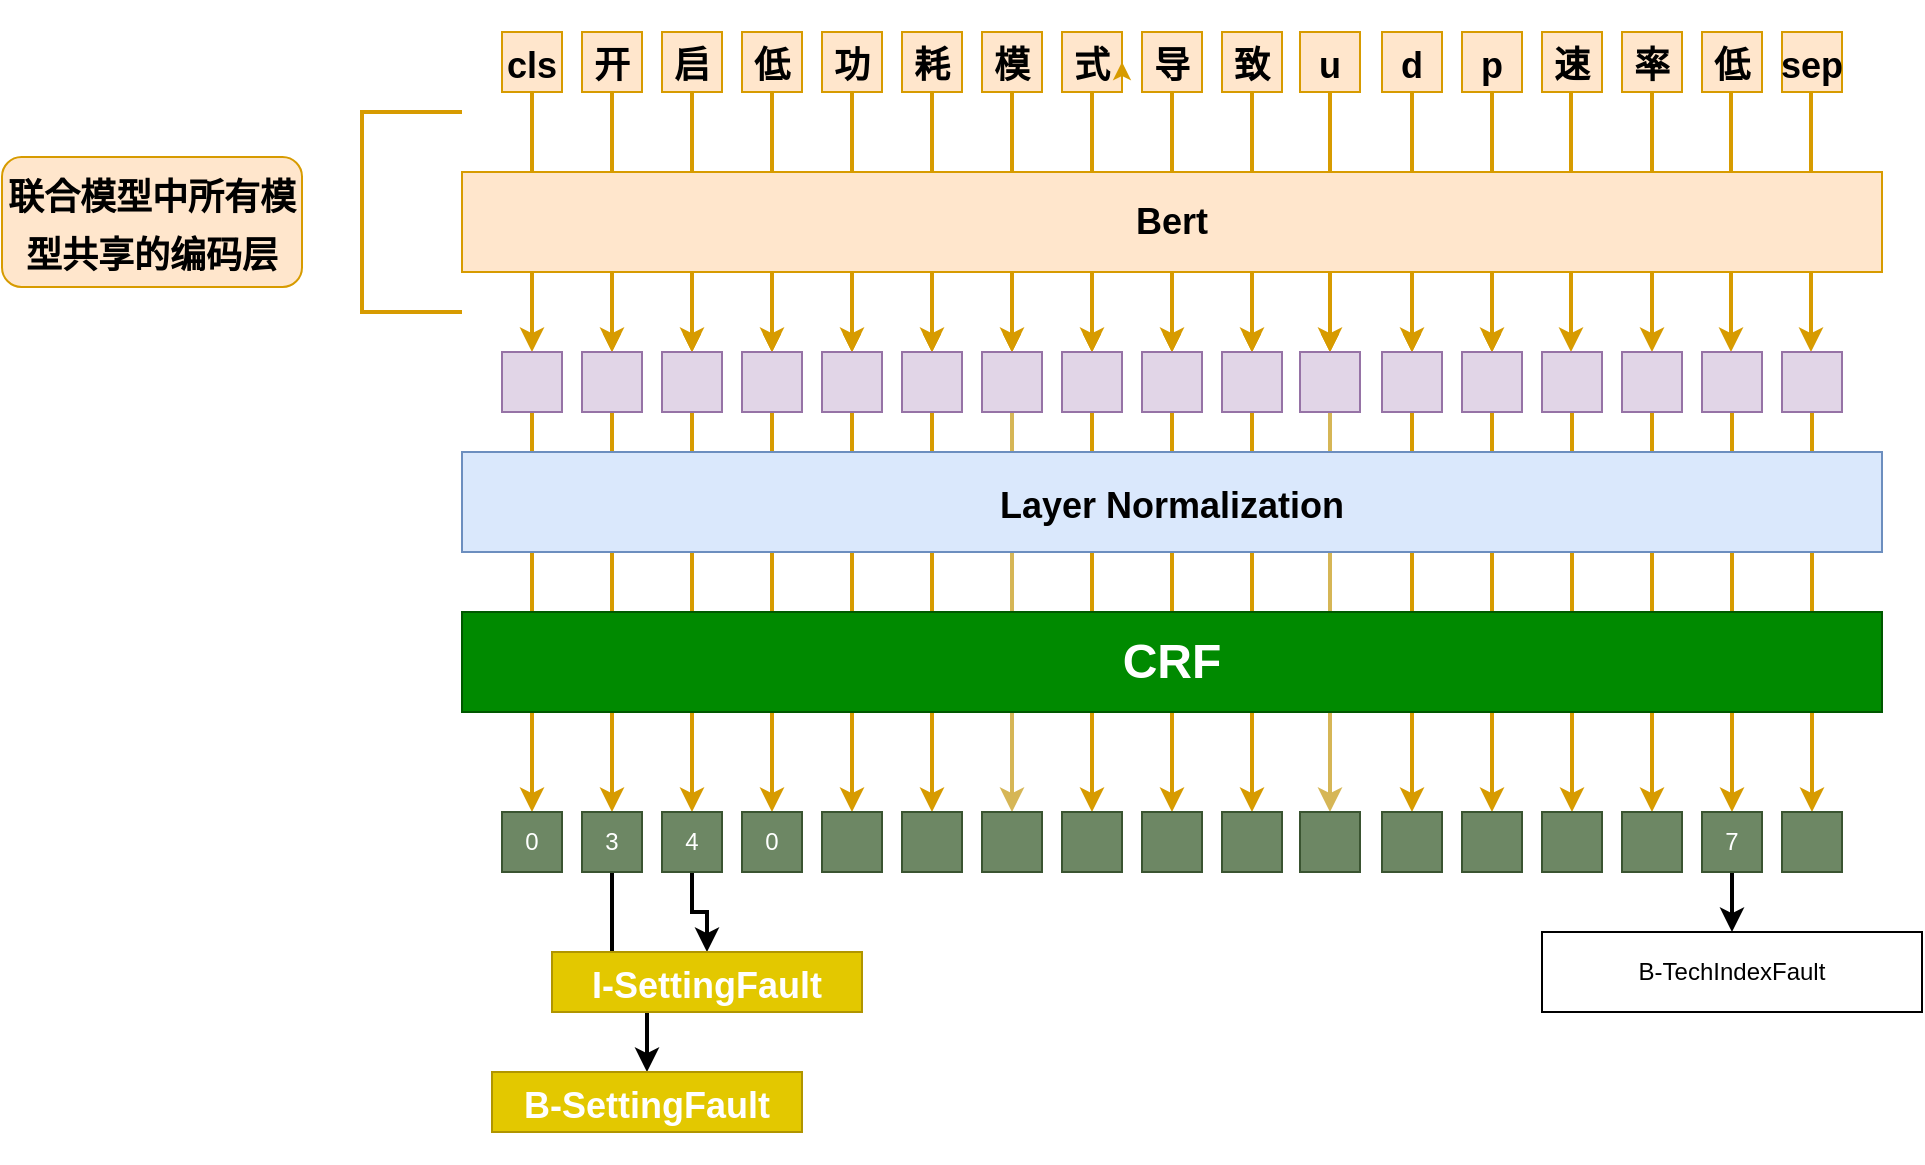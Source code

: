 <mxfile version="13.4.8" type="github"><diagram id="T-ORzZ9KdeRtovZSjIdl" name="Page-1"><mxGraphModel dx="2249" dy="762" grid="1" gridSize="10" guides="1" tooltips="1" connect="1" arrows="1" fold="1" page="1" pageScale="1" pageWidth="827" pageHeight="1169" math="0" shadow="0"><root><mxCell id="0"/><mxCell id="1" parent="0"/><mxCell id="8D8bKTPe_nqyVJf1hXeh-1" value="&lt;h1&gt;&lt;font style=&quot;font-size: 18px&quot;&gt;cls&lt;/font&gt;&lt;/h1&gt;" style="whiteSpace=wrap;html=1;aspect=fixed;fillColor=#ffe6cc;strokeColor=#d79b00;" vertex="1" parent="1"><mxGeometry x="70" y="50" width="30" height="30" as="geometry"/></mxCell><mxCell id="8D8bKTPe_nqyVJf1hXeh-30" style="edgeStyle=orthogonalEdgeStyle;rounded=0;orthogonalLoop=1;jettySize=auto;html=1;exitX=0.5;exitY=1;exitDx=0;exitDy=0;fillColor=#ffe6cc;strokeColor=#d79b00;" edge="1" parent="1" source="8D8bKTPe_nqyVJf1hXeh-2"><mxGeometry relative="1" as="geometry"><mxPoint x="125" y="210" as="targetPoint"/></mxGeometry></mxCell><mxCell id="8D8bKTPe_nqyVJf1hXeh-2" value="&lt;h1&gt;&lt;font style=&quot;font-size: 18px&quot;&gt;开&lt;/font&gt;&lt;/h1&gt;" style="whiteSpace=wrap;html=1;aspect=fixed;fillColor=#ffe6cc;strokeColor=#d79b00;" vertex="1" parent="1"><mxGeometry x="110" y="50" width="30" height="30" as="geometry"/></mxCell><mxCell id="8D8bKTPe_nqyVJf1hXeh-3" value="&lt;h1&gt;&lt;font style=&quot;font-size: 18px&quot;&gt;速&lt;/font&gt;&lt;/h1&gt;" style="whiteSpace=wrap;html=1;aspect=fixed;fillColor=#ffe6cc;strokeColor=#d79b00;" vertex="1" parent="1"><mxGeometry x="590" y="50" width="30" height="30" as="geometry"/></mxCell><mxCell id="8D8bKTPe_nqyVJf1hXeh-20" style="edgeStyle=orthogonalEdgeStyle;rounded=0;orthogonalLoop=1;jettySize=auto;html=1;exitX=0;exitY=0.5;exitDx=0;exitDy=0;fillColor=#ffe6cc;strokeColor=#d79b00;" edge="1" parent="1" source="8D8bKTPe_nqyVJf1hXeh-5"><mxGeometry relative="1" as="geometry"><mxPoint x="250" y="70" as="targetPoint"/></mxGeometry></mxCell><mxCell id="8D8bKTPe_nqyVJf1hXeh-34" style="edgeStyle=orthogonalEdgeStyle;rounded=0;orthogonalLoop=1;jettySize=auto;html=1;exitX=0.5;exitY=1;exitDx=0;exitDy=0;fillColor=#ffe6cc;strokeColor=#d79b00;" edge="1" parent="1" source="8D8bKTPe_nqyVJf1hXeh-4"><mxGeometry relative="1" as="geometry"><mxPoint x="205" y="210" as="targetPoint"/></mxGeometry></mxCell><mxCell id="8D8bKTPe_nqyVJf1hXeh-4" value="&lt;h1&gt;&lt;font style=&quot;font-size: 18px&quot;&gt;低&lt;/font&gt;&lt;/h1&gt;" style="whiteSpace=wrap;html=1;aspect=fixed;fillColor=#ffe6cc;strokeColor=#d79b00;" vertex="1" parent="1"><mxGeometry x="190" y="50" width="30" height="30" as="geometry"/></mxCell><mxCell id="8D8bKTPe_nqyVJf1hXeh-36" style="edgeStyle=orthogonalEdgeStyle;rounded=0;orthogonalLoop=1;jettySize=auto;html=1;fillColor=#ffe6cc;strokeColor=#d79b00;" edge="1" parent="1" source="8D8bKTPe_nqyVJf1hXeh-6"><mxGeometry relative="1" as="geometry"><mxPoint x="285" y="210" as="targetPoint"/></mxGeometry></mxCell><mxCell id="8D8bKTPe_nqyVJf1hXeh-6" value="&lt;h1&gt;&lt;font style=&quot;font-size: 18px&quot;&gt;耗&lt;/font&gt;&lt;/h1&gt;" style="whiteSpace=wrap;html=1;aspect=fixed;fillColor=#ffe6cc;strokeColor=#d79b00;" vertex="1" parent="1"><mxGeometry x="270" y="50" width="30" height="30" as="geometry"/></mxCell><mxCell id="8D8bKTPe_nqyVJf1hXeh-37" style="edgeStyle=orthogonalEdgeStyle;rounded=0;orthogonalLoop=1;jettySize=auto;html=1;fillColor=#ffe6cc;strokeColor=#d79b00;" edge="1" parent="1" source="8D8bKTPe_nqyVJf1hXeh-7"><mxGeometry relative="1" as="geometry"><mxPoint x="325" y="210" as="targetPoint"/></mxGeometry></mxCell><mxCell id="8D8bKTPe_nqyVJf1hXeh-7" value="&lt;h1&gt;&lt;font style=&quot;font-size: 18px&quot;&gt;模&lt;/font&gt;&lt;/h1&gt;" style="whiteSpace=wrap;html=1;aspect=fixed;fillColor=#ffe6cc;strokeColor=#d79b00;" vertex="1" parent="1"><mxGeometry x="310" y="50" width="30" height="30" as="geometry"/></mxCell><mxCell id="8D8bKTPe_nqyVJf1hXeh-38" style="edgeStyle=orthogonalEdgeStyle;rounded=0;orthogonalLoop=1;jettySize=auto;html=1;fillColor=#ffe6cc;strokeColor=#d79b00;" edge="1" parent="1" source="8D8bKTPe_nqyVJf1hXeh-8"><mxGeometry relative="1" as="geometry"><mxPoint x="365" y="210" as="targetPoint"/></mxGeometry></mxCell><mxCell id="8D8bKTPe_nqyVJf1hXeh-8" value="&lt;h1&gt;&lt;font style=&quot;font-size: 18px&quot;&gt;式&lt;/font&gt;&lt;/h1&gt;" style="whiteSpace=wrap;html=1;aspect=fixed;fillColor=#ffe6cc;strokeColor=#d79b00;" vertex="1" parent="1"><mxGeometry x="350" y="50" width="30" height="30" as="geometry"/></mxCell><mxCell id="8D8bKTPe_nqyVJf1hXeh-39" style="edgeStyle=orthogonalEdgeStyle;rounded=0;orthogonalLoop=1;jettySize=auto;html=1;fillColor=#ffe6cc;strokeColor=#d79b00;" edge="1" parent="1" source="8D8bKTPe_nqyVJf1hXeh-9"><mxGeometry relative="1" as="geometry"><mxPoint x="405" y="210" as="targetPoint"/></mxGeometry></mxCell><mxCell id="8D8bKTPe_nqyVJf1hXeh-9" value="&lt;h1&gt;&lt;font style=&quot;font-size: 18px&quot;&gt;导&lt;/font&gt;&lt;/h1&gt;" style="whiteSpace=wrap;html=1;aspect=fixed;fillColor=#ffe6cc;strokeColor=#d79b00;" vertex="1" parent="1"><mxGeometry x="390" y="50" width="30" height="30" as="geometry"/></mxCell><mxCell id="8D8bKTPe_nqyVJf1hXeh-40" style="edgeStyle=orthogonalEdgeStyle;rounded=0;orthogonalLoop=1;jettySize=auto;html=1;fillColor=#ffe6cc;strokeColor=#d79b00;" edge="1" parent="1" source="8D8bKTPe_nqyVJf1hXeh-10"><mxGeometry relative="1" as="geometry"><mxPoint x="445" y="210" as="targetPoint"/></mxGeometry></mxCell><mxCell id="8D8bKTPe_nqyVJf1hXeh-10" value="&lt;h1&gt;&lt;font style=&quot;font-size: 18px&quot;&gt;致&lt;/font&gt;&lt;/h1&gt;" style="whiteSpace=wrap;html=1;aspect=fixed;fillColor=#ffe6cc;strokeColor=#d79b00;" vertex="1" parent="1"><mxGeometry x="430" y="50" width="30" height="30" as="geometry"/></mxCell><mxCell id="8D8bKTPe_nqyVJf1hXeh-41" style="edgeStyle=orthogonalEdgeStyle;rounded=0;orthogonalLoop=1;jettySize=auto;html=1;fillColor=#ffe6cc;strokeColor=#d79b00;" edge="1" parent="1" source="8D8bKTPe_nqyVJf1hXeh-11"><mxGeometry relative="1" as="geometry"><mxPoint x="484" y="210" as="targetPoint"/></mxGeometry></mxCell><mxCell id="8D8bKTPe_nqyVJf1hXeh-11" value="&lt;h1&gt;&lt;font style=&quot;font-size: 18px&quot;&gt;u&lt;/font&gt;&lt;/h1&gt;" style="whiteSpace=wrap;html=1;aspect=fixed;fillColor=#ffe6cc;strokeColor=#d79b00;" vertex="1" parent="1"><mxGeometry x="469" y="50" width="30" height="30" as="geometry"/></mxCell><mxCell id="8D8bKTPe_nqyVJf1hXeh-42" style="edgeStyle=orthogonalEdgeStyle;rounded=0;orthogonalLoop=1;jettySize=auto;html=1;fillColor=#ffe6cc;strokeColor=#d79b00;" edge="1" parent="1" source="8D8bKTPe_nqyVJf1hXeh-12"><mxGeometry relative="1" as="geometry"><mxPoint x="525" y="210" as="targetPoint"/></mxGeometry></mxCell><mxCell id="8D8bKTPe_nqyVJf1hXeh-12" value="&lt;h1&gt;&lt;font style=&quot;font-size: 18px&quot;&gt;d&lt;/font&gt;&lt;/h1&gt;" style="whiteSpace=wrap;html=1;aspect=fixed;fillColor=#ffe6cc;strokeColor=#d79b00;" vertex="1" parent="1"><mxGeometry x="510" y="50" width="30" height="30" as="geometry"/></mxCell><mxCell id="8D8bKTPe_nqyVJf1hXeh-43" style="edgeStyle=orthogonalEdgeStyle;rounded=0;orthogonalLoop=1;jettySize=auto;html=1;fillColor=#ffe6cc;strokeColor=#d79b00;" edge="1" parent="1" source="8D8bKTPe_nqyVJf1hXeh-13"><mxGeometry relative="1" as="geometry"><mxPoint x="565" y="210" as="targetPoint"/></mxGeometry></mxCell><mxCell id="8D8bKTPe_nqyVJf1hXeh-13" value="&lt;h1&gt;&lt;font style=&quot;font-size: 18px&quot;&gt;p&lt;/font&gt;&lt;/h1&gt;" style="whiteSpace=wrap;html=1;aspect=fixed;fillColor=#ffe6cc;strokeColor=#d79b00;" vertex="1" parent="1"><mxGeometry x="550" y="50" width="30" height="30" as="geometry"/></mxCell><mxCell id="8D8bKTPe_nqyVJf1hXeh-45" style="edgeStyle=orthogonalEdgeStyle;rounded=0;orthogonalLoop=1;jettySize=auto;html=1;fillColor=#ffe6cc;strokeColor=#d79b00;strokeWidth=2;" edge="1" parent="1" source="8D8bKTPe_nqyVJf1hXeh-14"><mxGeometry relative="1" as="geometry"><mxPoint x="645" y="210" as="targetPoint"/></mxGeometry></mxCell><mxCell id="8D8bKTPe_nqyVJf1hXeh-14" value="&lt;h1&gt;&lt;font style=&quot;font-size: 18px&quot;&gt;率&lt;/font&gt;&lt;/h1&gt;" style="whiteSpace=wrap;html=1;aspect=fixed;fillColor=#ffe6cc;strokeColor=#d79b00;" vertex="1" parent="1"><mxGeometry x="630" y="50" width="30" height="30" as="geometry"/></mxCell><mxCell id="8D8bKTPe_nqyVJf1hXeh-15" value="&lt;h1&gt;&lt;font style=&quot;font-size: 18px&quot;&gt;低&lt;/font&gt;&lt;/h1&gt;" style="whiteSpace=wrap;html=1;aspect=fixed;fillColor=#ffe6cc;strokeColor=#d79b00;" vertex="1" parent="1"><mxGeometry x="670" y="50" width="30" height="30" as="geometry"/></mxCell><mxCell id="8D8bKTPe_nqyVJf1hXeh-16" value="&lt;h1&gt;&lt;font style=&quot;font-size: 18px&quot;&gt;sep&lt;/font&gt;&lt;/h1&gt;" style="whiteSpace=wrap;html=1;aspect=fixed;fillColor=#ffe6cc;strokeColor=#d79b00;" vertex="1" parent="1"><mxGeometry x="710" y="50" width="30" height="30" as="geometry"/></mxCell><mxCell id="8D8bKTPe_nqyVJf1hXeh-17" style="edgeStyle=orthogonalEdgeStyle;rounded=0;orthogonalLoop=1;jettySize=auto;html=1;exitX=1;exitY=0.75;exitDx=0;exitDy=0;entryX=1;entryY=0.5;entryDx=0;entryDy=0;fillColor=#ffe6cc;strokeColor=#d79b00;" edge="1" parent="1" source="8D8bKTPe_nqyVJf1hXeh-8" target="8D8bKTPe_nqyVJf1hXeh-8"><mxGeometry relative="1" as="geometry"/></mxCell><mxCell id="8D8bKTPe_nqyVJf1hXeh-33" style="edgeStyle=orthogonalEdgeStyle;rounded=0;orthogonalLoop=1;jettySize=auto;html=1;exitX=0.5;exitY=1;exitDx=0;exitDy=0;fillColor=#ffe6cc;strokeColor=#d79b00;" edge="1" parent="1" source="8D8bKTPe_nqyVJf1hXeh-19"><mxGeometry relative="1" as="geometry"><mxPoint x="165" y="210" as="targetPoint"/></mxGeometry></mxCell><mxCell id="8D8bKTPe_nqyVJf1hXeh-19" value="&lt;h1&gt;&lt;font style=&quot;font-size: 18px&quot;&gt;启&lt;/font&gt;&lt;/h1&gt;" style="whiteSpace=wrap;html=1;aspect=fixed;fillColor=#ffe6cc;strokeColor=#d79b00;" vertex="1" parent="1"><mxGeometry x="150" y="50" width="30" height="30" as="geometry"/></mxCell><mxCell id="8D8bKTPe_nqyVJf1hXeh-35" style="edgeStyle=orthogonalEdgeStyle;rounded=0;orthogonalLoop=1;jettySize=auto;html=1;fillColor=#ffe6cc;strokeColor=#d79b00;" edge="1" parent="1" source="8D8bKTPe_nqyVJf1hXeh-5"><mxGeometry relative="1" as="geometry"><mxPoint x="245" y="210" as="targetPoint"/></mxGeometry></mxCell><mxCell id="8D8bKTPe_nqyVJf1hXeh-5" value="&lt;h1&gt;&lt;font style=&quot;font-size: 18px&quot;&gt;功&lt;/font&gt;&lt;/h1&gt;" style="whiteSpace=wrap;html=1;aspect=fixed;fillColor=#ffe6cc;strokeColor=#d79b00;" vertex="1" parent="1"><mxGeometry x="230" y="50" width="30" height="30" as="geometry"/></mxCell><mxCell id="8D8bKTPe_nqyVJf1hXeh-23" value="&lt;h1&gt;&lt;font style=&quot;font-size: 18px&quot;&gt;cls&lt;/font&gt;&lt;/h1&gt;" style="whiteSpace=wrap;html=1;aspect=fixed;fillColor=#ffe6cc;strokeColor=#d79b00;" vertex="1" parent="1"><mxGeometry x="70" y="50" width="30" height="30" as="geometry"/></mxCell><mxCell id="8D8bKTPe_nqyVJf1hXeh-24" value="&lt;h1&gt;&lt;font style=&quot;font-size: 18px&quot;&gt;cls&lt;/font&gt;&lt;/h1&gt;" style="whiteSpace=wrap;html=1;aspect=fixed;fillColor=#ffe6cc;strokeColor=#d79b00;" vertex="1" parent="1"><mxGeometry x="70" y="50" width="30" height="30" as="geometry"/></mxCell><mxCell id="8D8bKTPe_nqyVJf1hXeh-27" style="edgeStyle=orthogonalEdgeStyle;rounded=0;orthogonalLoop=1;jettySize=auto;html=1;exitX=0.5;exitY=1;exitDx=0;exitDy=0;fillColor=#ffe6cc;strokeColor=#d79b00;strokeWidth=2;" edge="1" parent="1" source="8D8bKTPe_nqyVJf1hXeh-24"><mxGeometry relative="1" as="geometry"><mxPoint x="85" y="210" as="targetPoint"/></mxGeometry></mxCell><mxCell id="8D8bKTPe_nqyVJf1hXeh-62" style="edgeStyle=orthogonalEdgeStyle;rounded=0;orthogonalLoop=1;jettySize=auto;html=1;fillColor=#ffe6cc;strokeColor=#d79b00;" edge="1" parent="1"><mxGeometry relative="1" as="geometry"><mxPoint x="565" y="210" as="targetPoint"/><mxPoint x="565" y="80" as="sourcePoint"/></mxGeometry></mxCell><mxCell id="8D8bKTPe_nqyVJf1hXeh-63" style="edgeStyle=orthogonalEdgeStyle;rounded=0;orthogonalLoop=1;jettySize=auto;html=1;fillColor=#ffe6cc;strokeColor=#d79b00;" edge="1" parent="1"><mxGeometry relative="1" as="geometry"><mxPoint x="525" y="210" as="targetPoint"/><mxPoint x="525" y="80" as="sourcePoint"/></mxGeometry></mxCell><mxCell id="8D8bKTPe_nqyVJf1hXeh-64" style="edgeStyle=orthogonalEdgeStyle;rounded=0;orthogonalLoop=1;jettySize=auto;html=1;fillColor=#ffe6cc;strokeColor=#d79b00;" edge="1" parent="1"><mxGeometry relative="1" as="geometry"><mxPoint x="484" y="210" as="targetPoint"/><mxPoint x="484" y="80" as="sourcePoint"/></mxGeometry></mxCell><mxCell id="8D8bKTPe_nqyVJf1hXeh-65" style="edgeStyle=orthogonalEdgeStyle;rounded=0;orthogonalLoop=1;jettySize=auto;html=1;fillColor=#ffe6cc;strokeColor=#d79b00;" edge="1" parent="1"><mxGeometry relative="1" as="geometry"><mxPoint x="445" y="210" as="targetPoint"/><mxPoint x="445" y="80" as="sourcePoint"/></mxGeometry></mxCell><mxCell id="8D8bKTPe_nqyVJf1hXeh-66" style="edgeStyle=orthogonalEdgeStyle;rounded=0;orthogonalLoop=1;jettySize=auto;html=1;fillColor=#ffe6cc;strokeColor=#d79b00;" edge="1" parent="1"><mxGeometry relative="1" as="geometry"><mxPoint x="405" y="210" as="targetPoint"/><mxPoint x="405" y="80" as="sourcePoint"/></mxGeometry></mxCell><mxCell id="8D8bKTPe_nqyVJf1hXeh-67" style="edgeStyle=orthogonalEdgeStyle;rounded=0;orthogonalLoop=1;jettySize=auto;html=1;fillColor=#ffe6cc;strokeColor=#d79b00;" edge="1" parent="1"><mxGeometry relative="1" as="geometry"><mxPoint x="365" y="210" as="targetPoint"/><mxPoint x="365" y="80" as="sourcePoint"/></mxGeometry></mxCell><mxCell id="8D8bKTPe_nqyVJf1hXeh-68" style="edgeStyle=orthogonalEdgeStyle;rounded=0;orthogonalLoop=1;jettySize=auto;html=1;fillColor=#ffe6cc;strokeColor=#d79b00;" edge="1" parent="1"><mxGeometry relative="1" as="geometry"><mxPoint x="325" y="210" as="targetPoint"/><mxPoint x="325" y="80" as="sourcePoint"/></mxGeometry></mxCell><mxCell id="8D8bKTPe_nqyVJf1hXeh-69" style="edgeStyle=orthogonalEdgeStyle;rounded=0;orthogonalLoop=1;jettySize=auto;html=1;fillColor=#ffe6cc;strokeColor=#d79b00;" edge="1" parent="1"><mxGeometry relative="1" as="geometry"><mxPoint x="285" y="210" as="targetPoint"/><mxPoint x="285" y="80" as="sourcePoint"/></mxGeometry></mxCell><mxCell id="8D8bKTPe_nqyVJf1hXeh-70" style="edgeStyle=orthogonalEdgeStyle;rounded=0;orthogonalLoop=1;jettySize=auto;html=1;fillColor=#ffe6cc;strokeColor=#d79b00;" edge="1" parent="1"><mxGeometry relative="1" as="geometry"><mxPoint x="245" y="210" as="targetPoint"/><mxPoint x="245" y="80" as="sourcePoint"/></mxGeometry></mxCell><mxCell id="8D8bKTPe_nqyVJf1hXeh-71" style="edgeStyle=orthogonalEdgeStyle;rounded=0;orthogonalLoop=1;jettySize=auto;html=1;exitX=0.5;exitY=1;exitDx=0;exitDy=0;fillColor=#ffe6cc;strokeColor=#d79b00;" edge="1" parent="1"><mxGeometry relative="1" as="geometry"><mxPoint x="205" y="210" as="targetPoint"/><mxPoint x="205" y="80" as="sourcePoint"/></mxGeometry></mxCell><mxCell id="8D8bKTPe_nqyVJf1hXeh-72" style="edgeStyle=orthogonalEdgeStyle;rounded=0;orthogonalLoop=1;jettySize=auto;html=1;exitX=0.5;exitY=1;exitDx=0;exitDy=0;fillColor=#ffe6cc;strokeColor=#d79b00;" edge="1" parent="1"><mxGeometry relative="1" as="geometry"><mxPoint x="165" y="210" as="targetPoint"/><mxPoint x="165" y="80" as="sourcePoint"/></mxGeometry></mxCell><mxCell id="8D8bKTPe_nqyVJf1hXeh-73" style="edgeStyle=orthogonalEdgeStyle;rounded=0;orthogonalLoop=1;jettySize=auto;html=1;fillColor=#ffe6cc;strokeColor=#d79b00;strokeWidth=2;" edge="1" parent="1"><mxGeometry relative="1" as="geometry"><mxPoint x="724.5" y="210" as="targetPoint"/><mxPoint x="724.5" y="80" as="sourcePoint"/><Array as="points"><mxPoint x="724.5" y="140"/><mxPoint x="724.5" y="140"/></Array></mxGeometry></mxCell><mxCell id="8D8bKTPe_nqyVJf1hXeh-74" style="edgeStyle=orthogonalEdgeStyle;rounded=0;orthogonalLoop=1;jettySize=auto;html=1;fillColor=#ffe6cc;strokeColor=#d79b00;strokeWidth=2;" edge="1" parent="1"><mxGeometry relative="1" as="geometry"><mxPoint x="684.5" y="210" as="targetPoint"/><mxPoint x="684.5" y="80" as="sourcePoint"/></mxGeometry></mxCell><mxCell id="8D8bKTPe_nqyVJf1hXeh-75" style="edgeStyle=orthogonalEdgeStyle;rounded=0;orthogonalLoop=1;jettySize=auto;html=1;fillColor=#ffe6cc;strokeColor=#d79b00;strokeWidth=2;" edge="1" parent="1"><mxGeometry relative="1" as="geometry"><mxPoint x="604.5" y="210" as="targetPoint"/><mxPoint x="604.5" y="80" as="sourcePoint"/><Array as="points"><mxPoint x="604.5" y="120"/><mxPoint x="604.5" y="120"/></Array></mxGeometry></mxCell><mxCell id="8D8bKTPe_nqyVJf1hXeh-76" style="edgeStyle=orthogonalEdgeStyle;rounded=0;orthogonalLoop=1;jettySize=auto;html=1;fillColor=#ffe6cc;strokeColor=#d79b00;strokeWidth=2;" edge="1" parent="1"><mxGeometry relative="1" as="geometry"><mxPoint x="565" y="210" as="targetPoint"/><mxPoint x="565" y="80" as="sourcePoint"/></mxGeometry></mxCell><mxCell id="8D8bKTPe_nqyVJf1hXeh-77" style="edgeStyle=orthogonalEdgeStyle;rounded=0;orthogonalLoop=1;jettySize=auto;html=1;fillColor=#ffe6cc;strokeColor=#d79b00;strokeWidth=2;" edge="1" parent="1"><mxGeometry relative="1" as="geometry"><mxPoint x="525" y="210" as="targetPoint"/><mxPoint x="525" y="80" as="sourcePoint"/></mxGeometry></mxCell><mxCell id="8D8bKTPe_nqyVJf1hXeh-78" style="edgeStyle=orthogonalEdgeStyle;rounded=0;orthogonalLoop=1;jettySize=auto;html=1;fillColor=#ffe6cc;strokeColor=#d79b00;strokeWidth=2;" edge="1" parent="1"><mxGeometry relative="1" as="geometry"><mxPoint x="484" y="210" as="targetPoint"/><mxPoint x="484" y="80" as="sourcePoint"/></mxGeometry></mxCell><mxCell id="8D8bKTPe_nqyVJf1hXeh-79" style="edgeStyle=orthogonalEdgeStyle;rounded=0;orthogonalLoop=1;jettySize=auto;html=1;fillColor=#ffe6cc;strokeColor=#d79b00;strokeWidth=2;" edge="1" parent="1"><mxGeometry relative="1" as="geometry"><mxPoint x="445" y="210" as="targetPoint"/><mxPoint x="445" y="80" as="sourcePoint"/></mxGeometry></mxCell><mxCell id="8D8bKTPe_nqyVJf1hXeh-80" style="edgeStyle=orthogonalEdgeStyle;rounded=0;orthogonalLoop=1;jettySize=auto;html=1;fillColor=#ffe6cc;strokeColor=#d79b00;strokeWidth=2;" edge="1" parent="1"><mxGeometry relative="1" as="geometry"><mxPoint x="405" y="210" as="targetPoint"/><mxPoint x="405" y="80" as="sourcePoint"/></mxGeometry></mxCell><mxCell id="8D8bKTPe_nqyVJf1hXeh-81" style="edgeStyle=orthogonalEdgeStyle;rounded=0;orthogonalLoop=1;jettySize=auto;html=1;fillColor=#ffe6cc;strokeColor=#d79b00;strokeWidth=2;" edge="1" parent="1"><mxGeometry relative="1" as="geometry"><mxPoint x="365" y="210" as="targetPoint"/><mxPoint x="365" y="80" as="sourcePoint"/></mxGeometry></mxCell><mxCell id="8D8bKTPe_nqyVJf1hXeh-82" style="edgeStyle=orthogonalEdgeStyle;rounded=0;orthogonalLoop=1;jettySize=auto;html=1;fillColor=#ffe6cc;strokeColor=#d79b00;strokeWidth=2;" edge="1" parent="1"><mxGeometry relative="1" as="geometry"><mxPoint x="325" y="210" as="targetPoint"/><mxPoint x="325" y="80" as="sourcePoint"/></mxGeometry></mxCell><mxCell id="8D8bKTPe_nqyVJf1hXeh-83" style="edgeStyle=orthogonalEdgeStyle;rounded=0;orthogonalLoop=1;jettySize=auto;html=1;fillColor=#ffe6cc;strokeColor=#d79b00;strokeWidth=2;" edge="1" parent="1"><mxGeometry relative="1" as="geometry"><mxPoint x="285" y="210" as="targetPoint"/><mxPoint x="285" y="80" as="sourcePoint"/></mxGeometry></mxCell><mxCell id="8D8bKTPe_nqyVJf1hXeh-84" style="edgeStyle=orthogonalEdgeStyle;rounded=0;orthogonalLoop=1;jettySize=auto;html=1;fillColor=#ffe6cc;strokeColor=#d79b00;strokeWidth=2;" edge="1" parent="1"><mxGeometry relative="1" as="geometry"><mxPoint x="245" y="210" as="targetPoint"/><mxPoint x="245" y="80" as="sourcePoint"/></mxGeometry></mxCell><mxCell id="8D8bKTPe_nqyVJf1hXeh-85" style="edgeStyle=orthogonalEdgeStyle;rounded=0;orthogonalLoop=1;jettySize=auto;html=1;exitX=0.5;exitY=1;exitDx=0;exitDy=0;fillColor=#ffe6cc;strokeColor=#d79b00;strokeWidth=2;" edge="1" parent="1"><mxGeometry relative="1" as="geometry"><mxPoint x="205" y="210" as="targetPoint"/><mxPoint x="205" y="80" as="sourcePoint"/></mxGeometry></mxCell><mxCell id="8D8bKTPe_nqyVJf1hXeh-86" style="edgeStyle=orthogonalEdgeStyle;rounded=0;orthogonalLoop=1;jettySize=auto;html=1;exitX=0.5;exitY=1;exitDx=0;exitDy=0;fillColor=#ffe6cc;strokeColor=#d79b00;strokeWidth=2;" edge="1" parent="1"><mxGeometry relative="1" as="geometry"><mxPoint x="165" y="210" as="targetPoint"/><mxPoint x="165" y="80" as="sourcePoint"/></mxGeometry></mxCell><mxCell id="8D8bKTPe_nqyVJf1hXeh-87" style="edgeStyle=orthogonalEdgeStyle;rounded=0;orthogonalLoop=1;jettySize=auto;html=1;exitX=0.5;exitY=1;exitDx=0;exitDy=0;fillColor=#ffe6cc;strokeColor=#d79b00;strokeWidth=2;" edge="1" parent="1"><mxGeometry relative="1" as="geometry"><mxPoint x="125" y="210" as="targetPoint"/><mxPoint x="125" y="80" as="sourcePoint"/></mxGeometry></mxCell><mxCell id="8D8bKTPe_nqyVJf1hXeh-88" value="&lt;font style=&quot;font-size: 18px&quot;&gt;&lt;b&gt;Bert&lt;/b&gt;&lt;/font&gt;" style="rounded=0;whiteSpace=wrap;html=1;fillColor=#ffe6cc;strokeColor=#d79b00;" vertex="1" parent="1"><mxGeometry x="50" y="120" width="710" height="50" as="geometry"/></mxCell><mxCell id="8D8bKTPe_nqyVJf1hXeh-89" value="" style="whiteSpace=wrap;html=1;aspect=fixed;fillColor=#ffe6cc;strokeColor=#d79b00;" vertex="1" parent="1"><mxGeometry x="70" y="210" width="30" height="30" as="geometry"/></mxCell><mxCell id="8D8bKTPe_nqyVJf1hXeh-120" style="edgeStyle=orthogonalEdgeStyle;rounded=0;orthogonalLoop=1;jettySize=auto;html=1;strokeWidth=2;fillColor=#ffe6cc;strokeColor=#d79b00;" edge="1" parent="1" source="8D8bKTPe_nqyVJf1hXeh-90"><mxGeometry relative="1" as="geometry"><mxPoint x="125" y="440" as="targetPoint"/></mxGeometry></mxCell><mxCell id="8D8bKTPe_nqyVJf1hXeh-90" value="" style="whiteSpace=wrap;html=1;aspect=fixed;fillColor=#e1d5e7;strokeColor=#9673a6;" vertex="1" parent="1"><mxGeometry x="110" y="210" width="30" height="30" as="geometry"/></mxCell><mxCell id="8D8bKTPe_nqyVJf1hXeh-121" style="edgeStyle=orthogonalEdgeStyle;rounded=0;orthogonalLoop=1;jettySize=auto;html=1;strokeWidth=2;fillColor=#ffe6cc;strokeColor=#d79b00;" edge="1" parent="1" source="8D8bKTPe_nqyVJf1hXeh-91"><mxGeometry relative="1" as="geometry"><mxPoint x="165" y="440" as="targetPoint"/></mxGeometry></mxCell><mxCell id="8D8bKTPe_nqyVJf1hXeh-91" value="" style="whiteSpace=wrap;html=1;aspect=fixed;fillColor=#e1d5e7;strokeColor=#9673a6;" vertex="1" parent="1"><mxGeometry x="150" y="210" width="30" height="30" as="geometry"/></mxCell><mxCell id="8D8bKTPe_nqyVJf1hXeh-122" style="edgeStyle=orthogonalEdgeStyle;rounded=0;orthogonalLoop=1;jettySize=auto;html=1;strokeWidth=2;fillColor=#ffe6cc;strokeColor=#d79b00;" edge="1" parent="1" source="8D8bKTPe_nqyVJf1hXeh-92"><mxGeometry relative="1" as="geometry"><mxPoint x="205" y="440" as="targetPoint"/></mxGeometry></mxCell><mxCell id="8D8bKTPe_nqyVJf1hXeh-92" value="" style="whiteSpace=wrap;html=1;aspect=fixed;fillColor=#e1d5e7;strokeColor=#9673a6;" vertex="1" parent="1"><mxGeometry x="190" y="210" width="30" height="30" as="geometry"/></mxCell><mxCell id="8D8bKTPe_nqyVJf1hXeh-123" style="edgeStyle=orthogonalEdgeStyle;rounded=0;orthogonalLoop=1;jettySize=auto;html=1;strokeWidth=2;fillColor=#ffe6cc;strokeColor=#d79b00;" edge="1" parent="1" source="8D8bKTPe_nqyVJf1hXeh-93"><mxGeometry relative="1" as="geometry"><mxPoint x="245" y="440" as="targetPoint"/></mxGeometry></mxCell><mxCell id="8D8bKTPe_nqyVJf1hXeh-93" value="" style="whiteSpace=wrap;html=1;aspect=fixed;fillColor=#e1d5e7;strokeColor=#9673a6;" vertex="1" parent="1"><mxGeometry x="230" y="210" width="30" height="30" as="geometry"/></mxCell><mxCell id="8D8bKTPe_nqyVJf1hXeh-124" style="edgeStyle=orthogonalEdgeStyle;rounded=0;orthogonalLoop=1;jettySize=auto;html=1;strokeWidth=2;fillColor=#ffe6cc;strokeColor=#d79b00;" edge="1" parent="1" source="8D8bKTPe_nqyVJf1hXeh-94"><mxGeometry relative="1" as="geometry"><mxPoint x="285" y="440" as="targetPoint"/></mxGeometry></mxCell><mxCell id="8D8bKTPe_nqyVJf1hXeh-94" value="" style="whiteSpace=wrap;html=1;aspect=fixed;fillColor=#e1d5e7;strokeColor=#9673a6;" vertex="1" parent="1"><mxGeometry x="270" y="210" width="30" height="30" as="geometry"/></mxCell><mxCell id="8D8bKTPe_nqyVJf1hXeh-138" style="edgeStyle=orthogonalEdgeStyle;rounded=0;orthogonalLoop=1;jettySize=auto;html=1;strokeWidth=2;fillColor=#fff2cc;strokeColor=#d6b656;" edge="1" parent="1" source="8D8bKTPe_nqyVJf1hXeh-95"><mxGeometry relative="1" as="geometry"><mxPoint x="325" y="440" as="targetPoint"/></mxGeometry></mxCell><mxCell id="8D8bKTPe_nqyVJf1hXeh-95" value="" style="whiteSpace=wrap;html=1;aspect=fixed;fillColor=#e1d5e7;strokeColor=#9673a6;" vertex="1" parent="1"><mxGeometry x="310" y="210" width="30" height="30" as="geometry"/></mxCell><mxCell id="8D8bKTPe_nqyVJf1hXeh-126" style="edgeStyle=orthogonalEdgeStyle;rounded=0;orthogonalLoop=1;jettySize=auto;html=1;strokeWidth=2;fillColor=#ffe6cc;strokeColor=#d79b00;" edge="1" parent="1" source="8D8bKTPe_nqyVJf1hXeh-96"><mxGeometry relative="1" as="geometry"><mxPoint x="365" y="440" as="targetPoint"/></mxGeometry></mxCell><mxCell id="8D8bKTPe_nqyVJf1hXeh-96" value="" style="whiteSpace=wrap;html=1;aspect=fixed;fillColor=#e1d5e7;strokeColor=#9673a6;" vertex="1" parent="1"><mxGeometry x="350" y="210" width="30" height="30" as="geometry"/></mxCell><mxCell id="8D8bKTPe_nqyVJf1hXeh-127" style="edgeStyle=orthogonalEdgeStyle;rounded=0;orthogonalLoop=1;jettySize=auto;html=1;strokeWidth=2;fillColor=#ffe6cc;strokeColor=#d79b00;" edge="1" parent="1" source="8D8bKTPe_nqyVJf1hXeh-97"><mxGeometry relative="1" as="geometry"><mxPoint x="405" y="440" as="targetPoint"/></mxGeometry></mxCell><mxCell id="8D8bKTPe_nqyVJf1hXeh-97" value="" style="whiteSpace=wrap;html=1;aspect=fixed;fillColor=#e1d5e7;strokeColor=#9673a6;" vertex="1" parent="1"><mxGeometry x="390" y="210" width="30" height="30" as="geometry"/></mxCell><mxCell id="8D8bKTPe_nqyVJf1hXeh-128" style="edgeStyle=orthogonalEdgeStyle;rounded=0;orthogonalLoop=1;jettySize=auto;html=1;strokeWidth=2;fillColor=#ffe6cc;strokeColor=#d79b00;" edge="1" parent="1" source="8D8bKTPe_nqyVJf1hXeh-98"><mxGeometry relative="1" as="geometry"><mxPoint x="445" y="440" as="targetPoint"/></mxGeometry></mxCell><mxCell id="8D8bKTPe_nqyVJf1hXeh-98" value="" style="whiteSpace=wrap;html=1;aspect=fixed;fillColor=#e1d5e7;strokeColor=#9673a6;" vertex="1" parent="1"><mxGeometry x="430" y="210" width="30" height="30" as="geometry"/></mxCell><mxCell id="8D8bKTPe_nqyVJf1hXeh-139" style="edgeStyle=orthogonalEdgeStyle;rounded=0;orthogonalLoop=1;jettySize=auto;html=1;strokeWidth=2;fillColor=#fff2cc;strokeColor=#d6b656;" edge="1" parent="1" source="8D8bKTPe_nqyVJf1hXeh-99"><mxGeometry relative="1" as="geometry"><mxPoint x="484" y="440" as="targetPoint"/></mxGeometry></mxCell><mxCell id="8D8bKTPe_nqyVJf1hXeh-99" value="" style="whiteSpace=wrap;html=1;aspect=fixed;fillColor=#e1d5e7;strokeColor=#9673a6;" vertex="1" parent="1"><mxGeometry x="469" y="210" width="30" height="30" as="geometry"/></mxCell><mxCell id="8D8bKTPe_nqyVJf1hXeh-130" style="edgeStyle=orthogonalEdgeStyle;rounded=0;orthogonalLoop=1;jettySize=auto;html=1;strokeWidth=2;fillColor=#ffe6cc;strokeColor=#d79b00;" edge="1" parent="1" source="8D8bKTPe_nqyVJf1hXeh-100"><mxGeometry relative="1" as="geometry"><mxPoint x="525" y="440" as="targetPoint"/></mxGeometry></mxCell><mxCell id="8D8bKTPe_nqyVJf1hXeh-100" value="" style="whiteSpace=wrap;html=1;aspect=fixed;fillColor=#e1d5e7;strokeColor=#9673a6;" vertex="1" parent="1"><mxGeometry x="510" y="210" width="30" height="30" as="geometry"/></mxCell><mxCell id="8D8bKTPe_nqyVJf1hXeh-131" style="edgeStyle=orthogonalEdgeStyle;rounded=0;orthogonalLoop=1;jettySize=auto;html=1;strokeWidth=2;fillColor=#ffe6cc;strokeColor=#d79b00;" edge="1" parent="1" source="8D8bKTPe_nqyVJf1hXeh-101"><mxGeometry relative="1" as="geometry"><mxPoint x="565" y="440" as="targetPoint"/></mxGeometry></mxCell><mxCell id="8D8bKTPe_nqyVJf1hXeh-101" value="" style="whiteSpace=wrap;html=1;aspect=fixed;fillColor=#e1d5e7;strokeColor=#9673a6;" vertex="1" parent="1"><mxGeometry x="550" y="210" width="30" height="30" as="geometry"/></mxCell><mxCell id="8D8bKTPe_nqyVJf1hXeh-132" style="edgeStyle=orthogonalEdgeStyle;rounded=0;orthogonalLoop=1;jettySize=auto;html=1;strokeWidth=2;fillColor=#ffe6cc;strokeColor=#d79b00;" edge="1" parent="1" source="8D8bKTPe_nqyVJf1hXeh-102"><mxGeometry relative="1" as="geometry"><mxPoint x="605" y="440" as="targetPoint"/></mxGeometry></mxCell><mxCell id="8D8bKTPe_nqyVJf1hXeh-102" value="" style="whiteSpace=wrap;html=1;aspect=fixed;fillColor=#e1d5e7;strokeColor=#9673a6;" vertex="1" parent="1"><mxGeometry x="590" y="210" width="30" height="30" as="geometry"/></mxCell><mxCell id="8D8bKTPe_nqyVJf1hXeh-133" style="edgeStyle=orthogonalEdgeStyle;rounded=0;orthogonalLoop=1;jettySize=auto;html=1;strokeWidth=2;fillColor=#ffe6cc;strokeColor=#d79b00;" edge="1" parent="1" source="8D8bKTPe_nqyVJf1hXeh-103"><mxGeometry relative="1" as="geometry"><mxPoint x="645" y="440" as="targetPoint"/></mxGeometry></mxCell><mxCell id="8D8bKTPe_nqyVJf1hXeh-103" value="" style="whiteSpace=wrap;html=1;aspect=fixed;fillColor=#e1d5e7;strokeColor=#9673a6;" vertex="1" parent="1"><mxGeometry x="630" y="210" width="30" height="30" as="geometry"/></mxCell><mxCell id="8D8bKTPe_nqyVJf1hXeh-134" style="edgeStyle=orthogonalEdgeStyle;rounded=0;orthogonalLoop=1;jettySize=auto;html=1;strokeWidth=2;fillColor=#ffe6cc;strokeColor=#d79b00;" edge="1" parent="1" source="8D8bKTPe_nqyVJf1hXeh-104"><mxGeometry relative="1" as="geometry"><mxPoint x="685" y="440" as="targetPoint"/></mxGeometry></mxCell><mxCell id="8D8bKTPe_nqyVJf1hXeh-104" value="" style="whiteSpace=wrap;html=1;aspect=fixed;fillColor=#e1d5e7;strokeColor=#9673a6;" vertex="1" parent="1"><mxGeometry x="670" y="210" width="30" height="30" as="geometry"/></mxCell><mxCell id="8D8bKTPe_nqyVJf1hXeh-135" style="edgeStyle=orthogonalEdgeStyle;rounded=0;orthogonalLoop=1;jettySize=auto;html=1;strokeWidth=2;fillColor=#ffe6cc;strokeColor=#d79b00;" edge="1" parent="1" source="8D8bKTPe_nqyVJf1hXeh-105"><mxGeometry relative="1" as="geometry"><mxPoint x="725" y="440" as="targetPoint"/></mxGeometry></mxCell><mxCell id="8D8bKTPe_nqyVJf1hXeh-105" value="" style="whiteSpace=wrap;html=1;aspect=fixed;fillColor=#e1d5e7;strokeColor=#9673a6;" vertex="1" parent="1"><mxGeometry x="710" y="210" width="30" height="30" as="geometry"/></mxCell><mxCell id="8D8bKTPe_nqyVJf1hXeh-106" value="" style="whiteSpace=wrap;html=1;aspect=fixed;fillColor=#ffe6cc;strokeColor=#d79b00;" vertex="1" parent="1"><mxGeometry x="70" y="210" width="30" height="30" as="geometry"/></mxCell><mxCell id="8D8bKTPe_nqyVJf1hXeh-107" value="" style="whiteSpace=wrap;html=1;aspect=fixed;fillColor=#ffe6cc;strokeColor=#d79b00;" vertex="1" parent="1"><mxGeometry x="70" y="210" width="30" height="30" as="geometry"/></mxCell><mxCell id="8D8bKTPe_nqyVJf1hXeh-119" style="edgeStyle=orthogonalEdgeStyle;rounded=0;orthogonalLoop=1;jettySize=auto;html=1;exitX=0.5;exitY=1;exitDx=0;exitDy=0;strokeWidth=2;fillColor=#ffe6cc;strokeColor=#d79b00;" edge="1" parent="1" source="8D8bKTPe_nqyVJf1hXeh-108"><mxGeometry relative="1" as="geometry"><mxPoint x="85" y="440" as="targetPoint"/></mxGeometry></mxCell><mxCell id="8D8bKTPe_nqyVJf1hXeh-108" value="" style="whiteSpace=wrap;html=1;aspect=fixed;fillColor=#e1d5e7;strokeColor=#9673a6;" vertex="1" parent="1"><mxGeometry x="70" y="210" width="30" height="30" as="geometry"/></mxCell><mxCell id="8D8bKTPe_nqyVJf1hXeh-114" value="" style="strokeWidth=2;html=1;shape=mxgraph.flowchart.annotation_1;align=left;pointerEvents=1;fillColor=#ffe6cc;strokeColor=#d79b00;" vertex="1" parent="1"><mxGeometry y="90" width="50" height="100" as="geometry"/></mxCell><mxCell id="8D8bKTPe_nqyVJf1hXeh-117" value="&lt;h1&gt;&lt;font style=&quot;font-size: 18px&quot;&gt;联合模型中所有模型共享的编码层&lt;/font&gt;&lt;/h1&gt;" style="shape=ext;rounded=1;html=1;whiteSpace=wrap;fillColor=#ffe6cc;strokeColor=#d79b00;" vertex="1" parent="1"><mxGeometry x="-180" y="112.5" width="150" height="65" as="geometry"/></mxCell><mxCell id="8D8bKTPe_nqyVJf1hXeh-137" value="&lt;h1&gt;&lt;font style=&quot;font-size: 18px&quot;&gt;Layer Normalization&lt;/font&gt;&lt;/h1&gt;" style="rounded=0;whiteSpace=wrap;html=1;fillColor=#dae8fc;strokeColor=#6c8ebf;" vertex="1" parent="1"><mxGeometry x="50" y="260" width="710" height="50" as="geometry"/></mxCell><mxCell id="8D8bKTPe_nqyVJf1hXeh-140" value="&lt;h1&gt;&lt;font style=&quot;font-size: 24px&quot;&gt;CRF&lt;/font&gt;&lt;/h1&gt;" style="rounded=0;whiteSpace=wrap;html=1;fillColor=#008a00;strokeColor=#005700;fontColor=#ffffff;" vertex="1" parent="1"><mxGeometry x="50" y="340" width="710" height="50" as="geometry"/></mxCell><mxCell id="8D8bKTPe_nqyVJf1hXeh-141" value="0" style="rounded=0;whiteSpace=wrap;html=1;fillColor=#6d8764;strokeColor=#3A5431;fontColor=#ffffff;" vertex="1" parent="1"><mxGeometry x="70" y="440" width="30" height="30" as="geometry"/></mxCell><mxCell id="8D8bKTPe_nqyVJf1hXeh-142" value="" style="rounded=0;whiteSpace=wrap;html=1;fillColor=#6d8764;strokeColor=#3A5431;fontColor=#ffffff;" vertex="1" parent="1"><mxGeometry x="550" y="440" width="30" height="30" as="geometry"/></mxCell><mxCell id="8D8bKTPe_nqyVJf1hXeh-143" value="" style="rounded=0;whiteSpace=wrap;html=1;fillColor=#6d8764;strokeColor=#3A5431;fontColor=#ffffff;" vertex="1" parent="1"><mxGeometry x="590" y="440" width="30" height="30" as="geometry"/></mxCell><mxCell id="8D8bKTPe_nqyVJf1hXeh-144" value="" style="rounded=0;whiteSpace=wrap;html=1;fillColor=#6d8764;strokeColor=#3A5431;fontColor=#ffffff;" vertex="1" parent="1"><mxGeometry x="630" y="440" width="30" height="30" as="geometry"/></mxCell><mxCell id="8D8bKTPe_nqyVJf1hXeh-174" style="edgeStyle=orthogonalEdgeStyle;rounded=0;orthogonalLoop=1;jettySize=auto;html=1;strokeWidth=2;" edge="1" parent="1" source="8D8bKTPe_nqyVJf1hXeh-145" target="8D8bKTPe_nqyVJf1hXeh-175"><mxGeometry relative="1" as="geometry"><mxPoint x="685" y="530" as="targetPoint"/></mxGeometry></mxCell><mxCell id="8D8bKTPe_nqyVJf1hXeh-145" value="7" style="rounded=0;whiteSpace=wrap;html=1;fillColor=#6d8764;strokeColor=#3A5431;fontColor=#ffffff;" vertex="1" parent="1"><mxGeometry x="670" y="440" width="30" height="30" as="geometry"/></mxCell><mxCell id="8D8bKTPe_nqyVJf1hXeh-146" value="" style="rounded=0;whiteSpace=wrap;html=1;fillColor=#6d8764;strokeColor=#3A5431;fontColor=#ffffff;" vertex="1" parent="1"><mxGeometry x="710" y="440" width="30" height="30" as="geometry"/></mxCell><mxCell id="8D8bKTPe_nqyVJf1hXeh-148" value="" style="rounded=0;whiteSpace=wrap;html=1;fillColor=#6d8764;strokeColor=#3A5431;fontColor=#ffffff;" vertex="1" parent="1"><mxGeometry x="270" y="440" width="30" height="30" as="geometry"/></mxCell><mxCell id="8D8bKTPe_nqyVJf1hXeh-149" value="" style="rounded=0;whiteSpace=wrap;html=1;fillColor=#6d8764;strokeColor=#3A5431;fontColor=#ffffff;" vertex="1" parent="1"><mxGeometry x="310" y="440" width="30" height="30" as="geometry"/></mxCell><mxCell id="8D8bKTPe_nqyVJf1hXeh-150" value="" style="rounded=0;whiteSpace=wrap;html=1;fillColor=#6d8764;strokeColor=#3A5431;fontColor=#ffffff;" vertex="1" parent="1"><mxGeometry x="350" y="440" width="30" height="30" as="geometry"/></mxCell><mxCell id="8D8bKTPe_nqyVJf1hXeh-151" value="" style="rounded=0;whiteSpace=wrap;html=1;fillColor=#6d8764;strokeColor=#3A5431;fontColor=#ffffff;" vertex="1" parent="1"><mxGeometry x="390" y="440" width="30" height="30" as="geometry"/></mxCell><mxCell id="8D8bKTPe_nqyVJf1hXeh-152" value="" style="rounded=0;whiteSpace=wrap;html=1;fillColor=#6d8764;strokeColor=#3A5431;fontColor=#ffffff;" vertex="1" parent="1"><mxGeometry x="430" y="440" width="30" height="30" as="geometry"/></mxCell><mxCell id="8D8bKTPe_nqyVJf1hXeh-153" value="" style="rounded=0;whiteSpace=wrap;html=1;fillColor=#6d8764;strokeColor=#3A5431;fontColor=#ffffff;" vertex="1" parent="1"><mxGeometry x="469" y="440" width="30" height="30" as="geometry"/></mxCell><mxCell id="8D8bKTPe_nqyVJf1hXeh-154" value="" style="rounded=0;whiteSpace=wrap;html=1;fillColor=#6d8764;strokeColor=#3A5431;fontColor=#ffffff;" vertex="1" parent="1"><mxGeometry x="510" y="440" width="30" height="30" as="geometry"/></mxCell><mxCell id="8D8bKTPe_nqyVJf1hXeh-166" style="edgeStyle=orthogonalEdgeStyle;rounded=0;orthogonalLoop=1;jettySize=auto;html=1;strokeWidth=2;" edge="1" parent="1" source="8D8bKTPe_nqyVJf1hXeh-156" target="8D8bKTPe_nqyVJf1hXeh-167"><mxGeometry relative="1" as="geometry"><mxPoint x="125" y="570" as="targetPoint"/></mxGeometry></mxCell><mxCell id="8D8bKTPe_nqyVJf1hXeh-156" value="3" style="rounded=0;whiteSpace=wrap;html=1;fillColor=#6d8764;strokeColor=#3A5431;fontColor=#ffffff;" vertex="1" parent="1"><mxGeometry x="110" y="440" width="30" height="30" as="geometry"/></mxCell><mxCell id="8D8bKTPe_nqyVJf1hXeh-168" style="edgeStyle=orthogonalEdgeStyle;rounded=0;orthogonalLoop=1;jettySize=auto;html=1;entryX=0.5;entryY=0;entryDx=0;entryDy=0;strokeWidth=2;" edge="1" parent="1" source="8D8bKTPe_nqyVJf1hXeh-157" target="8D8bKTPe_nqyVJf1hXeh-163"><mxGeometry relative="1" as="geometry"/></mxCell><mxCell id="8D8bKTPe_nqyVJf1hXeh-157" value="4" style="rounded=0;whiteSpace=wrap;html=1;fillColor=#6d8764;strokeColor=#3A5431;fontColor=#ffffff;" vertex="1" parent="1"><mxGeometry x="150" y="440" width="30" height="30" as="geometry"/></mxCell><mxCell id="8D8bKTPe_nqyVJf1hXeh-158" value="0" style="rounded=0;whiteSpace=wrap;html=1;fillColor=#6d8764;strokeColor=#3A5431;fontColor=#ffffff;" vertex="1" parent="1"><mxGeometry x="190" y="440" width="30" height="30" as="geometry"/></mxCell><mxCell id="8D8bKTPe_nqyVJf1hXeh-159" value="" style="rounded=0;whiteSpace=wrap;html=1;fillColor=#6d8764;strokeColor=#3A5431;fontColor=#ffffff;" vertex="1" parent="1"><mxGeometry x="230" y="440" width="30" height="30" as="geometry"/></mxCell><mxCell id="8D8bKTPe_nqyVJf1hXeh-163" value="&lt;h1&gt;&lt;font style=&quot;font-size: 18px&quot;&gt;I-SettingFault&lt;/font&gt;&lt;/h1&gt;" style="rounded=0;whiteSpace=wrap;html=1;fillColor=#e3c800;strokeColor=#B09500;fontColor=#ffffff;" vertex="1" parent="1"><mxGeometry x="95" y="510" width="155" height="30" as="geometry"/></mxCell><mxCell id="8D8bKTPe_nqyVJf1hXeh-167" value="&lt;h1&gt;&lt;font style=&quot;font-size: 18px&quot;&gt;B-SettingFault&lt;/font&gt;&lt;/h1&gt;" style="rounded=0;whiteSpace=wrap;html=1;fillColor=#e3c800;strokeColor=#B09500;fontColor=#ffffff;" vertex="1" parent="1"><mxGeometry x="65" y="570" width="155" height="30" as="geometry"/></mxCell><mxCell id="8D8bKTPe_nqyVJf1hXeh-175" value="B-TechIndexFault" style="rounded=0;whiteSpace=wrap;html=1;" vertex="1" parent="1"><mxGeometry x="590" y="500" width="190" height="40" as="geometry"/></mxCell><mxCell id="8D8bKTPe_nqyVJf1hXeh-176" value="B-TechIndexFault" style="rounded=0;whiteSpace=wrap;html=1;" vertex="1" parent="1"><mxGeometry x="590" y="500" width="190" height="40" as="geometry"/></mxCell></root></mxGraphModel></diagram></mxfile>